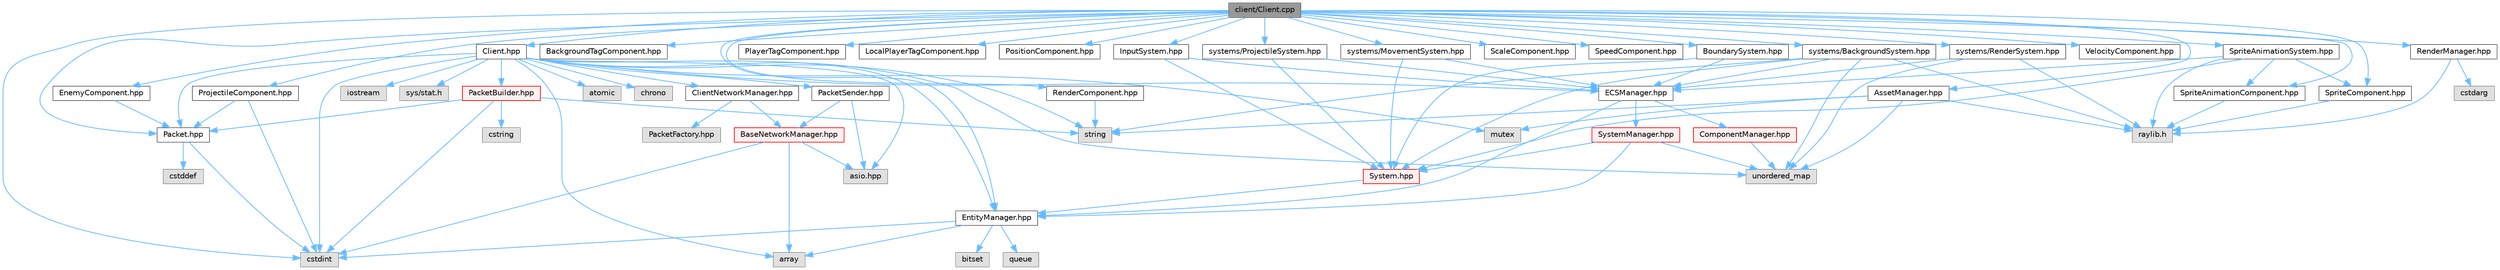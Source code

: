 digraph "client/Client.cpp"
{
 // LATEX_PDF_SIZE
  bgcolor="transparent";
  edge [fontname=Helvetica,fontsize=10,labelfontname=Helvetica,labelfontsize=10];
  node [fontname=Helvetica,fontsize=10,shape=box,height=0.2,width=0.4];
  Node1 [id="Node000001",label="client/Client.cpp",height=0.2,width=0.4,color="gray40", fillcolor="grey60", style="filled", fontcolor="black",tooltip=" "];
  Node1 -> Node2 [id="edge1_Node000001_Node000002",color="steelblue1",style="solid",tooltip=" "];
  Node2 [id="Node000002",label="Client.hpp",height=0.2,width=0.4,color="grey40", fillcolor="white", style="filled",URL="$_client_8hpp.html",tooltip=" "];
  Node2 -> Node3 [id="edge2_Node000002_Node000003",color="steelblue1",style="solid",tooltip=" "];
  Node3 [id="Node000003",label="EntityManager.hpp",height=0.2,width=0.4,color="grey40", fillcolor="white", style="filled",URL="$_entity_manager_8hpp.html",tooltip=" "];
  Node3 -> Node4 [id="edge3_Node000003_Node000004",color="steelblue1",style="solid",tooltip=" "];
  Node4 [id="Node000004",label="cstdint",height=0.2,width=0.4,color="grey60", fillcolor="#E0E0E0", style="filled",tooltip=" "];
  Node3 -> Node5 [id="edge4_Node000003_Node000005",color="steelblue1",style="solid",tooltip=" "];
  Node5 [id="Node000005",label="bitset",height=0.2,width=0.4,color="grey60", fillcolor="#E0E0E0", style="filled",tooltip=" "];
  Node3 -> Node6 [id="edge5_Node000003_Node000006",color="steelblue1",style="solid",tooltip=" "];
  Node6 [id="Node000006",label="queue",height=0.2,width=0.4,color="grey60", fillcolor="#E0E0E0", style="filled",tooltip=" "];
  Node3 -> Node7 [id="edge6_Node000003_Node000007",color="steelblue1",style="solid",tooltip=" "];
  Node7 [id="Node000007",label="array",height=0.2,width=0.4,color="grey60", fillcolor="#E0E0E0", style="filled",tooltip=" "];
  Node2 -> Node8 [id="edge7_Node000002_Node000008",color="steelblue1",style="solid",tooltip=" "];
  Node8 [id="Node000008",label="Packet.hpp",height=0.2,width=0.4,color="grey40", fillcolor="white", style="filled",URL="$_packet_8hpp.html",tooltip=" "];
  Node8 -> Node9 [id="edge8_Node000008_Node000009",color="steelblue1",style="solid",tooltip=" "];
  Node9 [id="Node000009",label="cstddef",height=0.2,width=0.4,color="grey60", fillcolor="#E0E0E0", style="filled",tooltip=" "];
  Node8 -> Node4 [id="edge9_Node000008_Node000004",color="steelblue1",style="solid",tooltip=" "];
  Node2 -> Node4 [id="edge10_Node000002_Node000004",color="steelblue1",style="solid",tooltip=" "];
  Node2 -> Node10 [id="edge11_Node000002_Node000010",color="steelblue1",style="solid",tooltip=" "];
  Node10 [id="Node000010",label="sys/stat.h",height=0.2,width=0.4,color="grey60", fillcolor="#E0E0E0", style="filled",tooltip=" "];
  Node2 -> Node11 [id="edge12_Node000002_Node000011",color="steelblue1",style="solid",tooltip=" "];
  Node11 [id="Node000011",label="unordered_map",height=0.2,width=0.4,color="grey60", fillcolor="#E0E0E0", style="filled",tooltip=" "];
  Node2 -> Node7 [id="edge13_Node000002_Node000007",color="steelblue1",style="solid",tooltip=" "];
  Node2 -> Node12 [id="edge14_Node000002_Node000012",color="steelblue1",style="solid",tooltip=" "];
  Node12 [id="Node000012",label="asio.hpp",height=0.2,width=0.4,color="grey60", fillcolor="#E0E0E0", style="filled",tooltip=" "];
  Node2 -> Node13 [id="edge15_Node000002_Node000013",color="steelblue1",style="solid",tooltip=" "];
  Node13 [id="Node000013",label="atomic",height=0.2,width=0.4,color="grey60", fillcolor="#E0E0E0", style="filled",tooltip=" "];
  Node2 -> Node14 [id="edge16_Node000002_Node000014",color="steelblue1",style="solid",tooltip=" "];
  Node14 [id="Node000014",label="chrono",height=0.2,width=0.4,color="grey60", fillcolor="#E0E0E0", style="filled",tooltip=" "];
  Node2 -> Node15 [id="edge17_Node000002_Node000015",color="steelblue1",style="solid",tooltip=" "];
  Node15 [id="Node000015",label="iostream",height=0.2,width=0.4,color="grey60", fillcolor="#E0E0E0", style="filled",tooltip=" "];
  Node2 -> Node16 [id="edge18_Node000002_Node000016",color="steelblue1",style="solid",tooltip=" "];
  Node16 [id="Node000016",label="mutex",height=0.2,width=0.4,color="grey60", fillcolor="#E0E0E0", style="filled",tooltip=" "];
  Node2 -> Node17 [id="edge19_Node000002_Node000017",color="steelblue1",style="solid",tooltip=" "];
  Node17 [id="Node000017",label="string",height=0.2,width=0.4,color="grey60", fillcolor="#E0E0E0", style="filled",tooltip=" "];
  Node2 -> Node18 [id="edge20_Node000002_Node000018",color="steelblue1",style="solid",tooltip=" "];
  Node18 [id="Node000018",label="ClientNetworkManager.hpp",height=0.2,width=0.4,color="grey40", fillcolor="white", style="filled",URL="$_client_network_manager_8hpp.html",tooltip=" "];
  Node18 -> Node19 [id="edge21_Node000018_Node000019",color="steelblue1",style="solid",tooltip=" "];
  Node19 [id="Node000019",label="BaseNetworkManager.hpp",height=0.2,width=0.4,color="red", fillcolor="#FFF0F0", style="filled",URL="$_base_network_manager_8hpp.html",tooltip=" "];
  Node19 -> Node12 [id="edge22_Node000019_Node000012",color="steelblue1",style="solid",tooltip=" "];
  Node19 -> Node7 [id="edge23_Node000019_Node000007",color="steelblue1",style="solid",tooltip=" "];
  Node19 -> Node4 [id="edge24_Node000019_Node000004",color="steelblue1",style="solid",tooltip=" "];
  Node18 -> Node22 [id="edge25_Node000018_Node000022",color="steelblue1",style="solid",tooltip=" "];
  Node22 [id="Node000022",label="PacketFactory.hpp",height=0.2,width=0.4,color="grey60", fillcolor="#E0E0E0", style="filled",tooltip=" "];
  Node2 -> Node23 [id="edge26_Node000002_Node000023",color="steelblue1",style="solid",tooltip=" "];
  Node23 [id="Node000023",label="ECSManager.hpp",height=0.2,width=0.4,color="grey40", fillcolor="white", style="filled",URL="$_e_c_s_manager_8hpp.html",tooltip=" "];
  Node23 -> Node3 [id="edge27_Node000023_Node000003",color="steelblue1",style="solid",tooltip=" "];
  Node23 -> Node24 [id="edge28_Node000023_Node000024",color="steelblue1",style="solid",tooltip=" "];
  Node24 [id="Node000024",label="ComponentManager.hpp",height=0.2,width=0.4,color="red", fillcolor="#FFF0F0", style="filled",URL="$_component_manager_8hpp.html",tooltip=" "];
  Node24 -> Node11 [id="edge29_Node000024_Node000011",color="steelblue1",style="solid",tooltip=" "];
  Node23 -> Node29 [id="edge30_Node000023_Node000029",color="steelblue1",style="solid",tooltip=" "];
  Node29 [id="Node000029",label="SystemManager.hpp",height=0.2,width=0.4,color="red", fillcolor="#FFF0F0", style="filled",URL="$_system_manager_8hpp.html",tooltip=" "];
  Node29 -> Node3 [id="edge31_Node000029_Node000003",color="steelblue1",style="solid",tooltip=" "];
  Node29 -> Node30 [id="edge32_Node000029_Node000030",color="steelblue1",style="solid",tooltip=" "];
  Node30 [id="Node000030",label="System.hpp",height=0.2,width=0.4,color="red", fillcolor="#FFF0F0", style="filled",URL="$_system_8hpp.html",tooltip=" "];
  Node30 -> Node3 [id="edge33_Node000030_Node000003",color="steelblue1",style="solid",tooltip=" "];
  Node29 -> Node11 [id="edge34_Node000029_Node000011",color="steelblue1",style="solid",tooltip=" "];
  Node2 -> Node32 [id="edge35_Node000002_Node000032",color="steelblue1",style="solid",tooltip=" "];
  Node32 [id="Node000032",label="PacketSender.hpp",height=0.2,width=0.4,color="grey40", fillcolor="white", style="filled",URL="$_packet_sender_8hpp.html",tooltip=" "];
  Node32 -> Node12 [id="edge36_Node000032_Node000012",color="steelblue1",style="solid",tooltip=" "];
  Node32 -> Node19 [id="edge37_Node000032_Node000019",color="steelblue1",style="solid",tooltip=" "];
  Node2 -> Node33 [id="edge38_Node000002_Node000033",color="steelblue1",style="solid",tooltip=" "];
  Node33 [id="Node000033",label="PacketBuilder.hpp",height=0.2,width=0.4,color="red", fillcolor="#FFF0F0", style="filled",URL="$_packet_builder_8hpp.html",tooltip=" "];
  Node33 -> Node4 [id="edge39_Node000033_Node000004",color="steelblue1",style="solid",tooltip=" "];
  Node33 -> Node34 [id="edge40_Node000033_Node000034",color="steelblue1",style="solid",tooltip=" "];
  Node34 [id="Node000034",label="cstring",height=0.2,width=0.4,color="grey60", fillcolor="#E0E0E0", style="filled",tooltip=" "];
  Node33 -> Node17 [id="edge41_Node000033_Node000017",color="steelblue1",style="solid",tooltip=" "];
  Node33 -> Node8 [id="edge42_Node000033_Node000008",color="steelblue1",style="solid",tooltip=" "];
  Node1 -> Node4 [id="edge43_Node000001_Node000004",color="steelblue1",style="solid",tooltip=" "];
  Node1 -> Node36 [id="edge44_Node000001_Node000036",color="steelblue1",style="solid",tooltip=" "];
  Node36 [id="Node000036",label="AssetManager.hpp",height=0.2,width=0.4,color="grey40", fillcolor="white", style="filled",URL="$_asset_manager_8hpp.html",tooltip=" "];
  Node36 -> Node17 [id="edge45_Node000036_Node000017",color="steelblue1",style="solid",tooltip=" "];
  Node36 -> Node11 [id="edge46_Node000036_Node000011",color="steelblue1",style="solid",tooltip=" "];
  Node36 -> Node16 [id="edge47_Node000036_Node000016",color="steelblue1",style="solid",tooltip=" "];
  Node36 -> Node37 [id="edge48_Node000036_Node000037",color="steelblue1",style="solid",tooltip=" "];
  Node37 [id="Node000037",label="raylib.h",height=0.2,width=0.4,color="grey60", fillcolor="#E0E0E0", style="filled",tooltip=" "];
  Node1 -> Node38 [id="edge49_Node000001_Node000038",color="steelblue1",style="solid",tooltip=" "];
  Node38 [id="Node000038",label="BackgroundTagComponent.hpp",height=0.2,width=0.4,color="grey40", fillcolor="white", style="filled",URL="$_background_tag_component_8hpp.html",tooltip=" "];
  Node1 -> Node39 [id="edge50_Node000001_Node000039",color="steelblue1",style="solid",tooltip=" "];
  Node39 [id="Node000039",label="BoundarySystem.hpp",height=0.2,width=0.4,color="grey40", fillcolor="white", style="filled",URL="$_boundary_system_8hpp.html",tooltip=" "];
  Node39 -> Node23 [id="edge51_Node000039_Node000023",color="steelblue1",style="solid",tooltip=" "];
  Node39 -> Node30 [id="edge52_Node000039_Node000030",color="steelblue1",style="solid",tooltip=" "];
  Node1 -> Node3 [id="edge53_Node000001_Node000003",color="steelblue1",style="solid",tooltip=" "];
  Node1 -> Node40 [id="edge54_Node000001_Node000040",color="steelblue1",style="solid",tooltip=" "];
  Node40 [id="Node000040",label="InputSystem.hpp",height=0.2,width=0.4,color="grey40", fillcolor="white", style="filled",URL="$_input_system_8hpp.html",tooltip=" "];
  Node40 -> Node23 [id="edge55_Node000040_Node000023",color="steelblue1",style="solid",tooltip=" "];
  Node40 -> Node30 [id="edge56_Node000040_Node000030",color="steelblue1",style="solid",tooltip=" "];
  Node1 -> Node41 [id="edge57_Node000001_Node000041",color="steelblue1",style="solid",tooltip=" "];
  Node41 [id="Node000041",label="PlayerTagComponent.hpp",height=0.2,width=0.4,color="grey40", fillcolor="white", style="filled",URL="$_player_tag_component_8hpp.html",tooltip=" "];
  Node1 -> Node42 [id="edge58_Node000001_Node000042",color="steelblue1",style="solid",tooltip=" "];
  Node42 [id="Node000042",label="LocalPlayerTagComponent.hpp",height=0.2,width=0.4,color="grey40", fillcolor="white", style="filled",URL="$_local_player_tag_component_8hpp.html",tooltip=" "];
  Node1 -> Node43 [id="edge59_Node000001_Node000043",color="steelblue1",style="solid",tooltip=" "];
  Node43 [id="Node000043",label="PositionComponent.hpp",height=0.2,width=0.4,color="grey40", fillcolor="white", style="filled",URL="$_position_component_8hpp.html",tooltip=" "];
  Node1 -> Node44 [id="edge60_Node000001_Node000044",color="steelblue1",style="solid",tooltip=" "];
  Node44 [id="Node000044",label="ProjectileComponent.hpp",height=0.2,width=0.4,color="grey40", fillcolor="white", style="filled",URL="$_projectile_component_8hpp.html",tooltip=" "];
  Node44 -> Node4 [id="edge61_Node000044_Node000004",color="steelblue1",style="solid",tooltip=" "];
  Node44 -> Node8 [id="edge62_Node000044_Node000008",color="steelblue1",style="solid",tooltip=" "];
  Node1 -> Node45 [id="edge63_Node000001_Node000045",color="steelblue1",style="solid",tooltip=" "];
  Node45 [id="Node000045",label="RenderComponent.hpp",height=0.2,width=0.4,color="grey40", fillcolor="white", style="filled",URL="$_render_component_8hpp.html",tooltip=" "];
  Node45 -> Node17 [id="edge64_Node000045_Node000017",color="steelblue1",style="solid",tooltip=" "];
  Node1 -> Node46 [id="edge65_Node000001_Node000046",color="steelblue1",style="solid",tooltip=" "];
  Node46 [id="Node000046",label="RenderManager.hpp",height=0.2,width=0.4,color="grey40", fillcolor="white", style="filled",URL="$_render_manager_8hpp.html",tooltip=" "];
  Node46 -> Node47 [id="edge66_Node000046_Node000047",color="steelblue1",style="solid",tooltip=" "];
  Node47 [id="Node000047",label="cstdarg",height=0.2,width=0.4,color="grey60", fillcolor="#E0E0E0", style="filled",tooltip=" "];
  Node46 -> Node37 [id="edge67_Node000046_Node000037",color="steelblue1",style="solid",tooltip=" "];
  Node1 -> Node48 [id="edge68_Node000001_Node000048",color="steelblue1",style="solid",tooltip=" "];
  Node48 [id="Node000048",label="ScaleComponent.hpp",height=0.2,width=0.4,color="grey40", fillcolor="white", style="filled",URL="$_scale_component_8hpp.html",tooltip=" "];
  Node1 -> Node49 [id="edge69_Node000001_Node000049",color="steelblue1",style="solid",tooltip=" "];
  Node49 [id="Node000049",label="SpeedComponent.hpp",height=0.2,width=0.4,color="grey40", fillcolor="white", style="filled",URL="$_speed_component_8hpp.html",tooltip=" "];
  Node1 -> Node50 [id="edge70_Node000001_Node000050",color="steelblue1",style="solid",tooltip=" "];
  Node50 [id="Node000050",label="SpriteAnimationComponent.hpp",height=0.2,width=0.4,color="grey40", fillcolor="white", style="filled",URL="$_sprite_animation_component_8hpp.html",tooltip=" "];
  Node50 -> Node37 [id="edge71_Node000050_Node000037",color="steelblue1",style="solid",tooltip=" "];
  Node1 -> Node51 [id="edge72_Node000001_Node000051",color="steelblue1",style="solid",tooltip=" "];
  Node51 [id="Node000051",label="SpriteAnimationSystem.hpp",height=0.2,width=0.4,color="grey40", fillcolor="white", style="filled",URL="$_sprite_animation_system_8hpp.html",tooltip=" "];
  Node51 -> Node23 [id="edge73_Node000051_Node000023",color="steelblue1",style="solid",tooltip=" "];
  Node51 -> Node50 [id="edge74_Node000051_Node000050",color="steelblue1",style="solid",tooltip=" "];
  Node51 -> Node52 [id="edge75_Node000051_Node000052",color="steelblue1",style="solid",tooltip=" "];
  Node52 [id="Node000052",label="SpriteComponent.hpp",height=0.2,width=0.4,color="grey40", fillcolor="white", style="filled",URL="$_sprite_component_8hpp.html",tooltip=" "];
  Node52 -> Node37 [id="edge76_Node000052_Node000037",color="steelblue1",style="solid",tooltip=" "];
  Node51 -> Node30 [id="edge77_Node000051_Node000030",color="steelblue1",style="solid",tooltip=" "];
  Node51 -> Node37 [id="edge78_Node000051_Node000037",color="steelblue1",style="solid",tooltip=" "];
  Node1 -> Node52 [id="edge79_Node000001_Node000052",color="steelblue1",style="solid",tooltip=" "];
  Node1 -> Node53 [id="edge80_Node000001_Node000053",color="steelblue1",style="solid",tooltip=" "];
  Node53 [id="Node000053",label="VelocityComponent.hpp",height=0.2,width=0.4,color="grey40", fillcolor="white", style="filled",URL="$_velocity_component_8hpp.html",tooltip=" "];
  Node1 -> Node54 [id="edge81_Node000001_Node000054",color="steelblue1",style="solid",tooltip=" "];
  Node54 [id="Node000054",label="systems/BackgroundSystem.hpp",height=0.2,width=0.4,color="grey40", fillcolor="white", style="filled",URL="$_background_system_8hpp.html",tooltip=" "];
  Node54 -> Node17 [id="edge82_Node000054_Node000017",color="steelblue1",style="solid",tooltip=" "];
  Node54 -> Node11 [id="edge83_Node000054_Node000011",color="steelblue1",style="solid",tooltip=" "];
  Node54 -> Node23 [id="edge84_Node000054_Node000023",color="steelblue1",style="solid",tooltip=" "];
  Node54 -> Node30 [id="edge85_Node000054_Node000030",color="steelblue1",style="solid",tooltip=" "];
  Node54 -> Node37 [id="edge86_Node000054_Node000037",color="steelblue1",style="solid",tooltip=" "];
  Node1 -> Node55 [id="edge87_Node000001_Node000055",color="steelblue1",style="solid",tooltip=" "];
  Node55 [id="Node000055",label="systems/MovementSystem.hpp",height=0.2,width=0.4,color="grey40", fillcolor="white", style="filled",URL="$_movement_system_8hpp.html",tooltip=" "];
  Node55 -> Node23 [id="edge88_Node000055_Node000023",color="steelblue1",style="solid",tooltip=" "];
  Node55 -> Node30 [id="edge89_Node000055_Node000030",color="steelblue1",style="solid",tooltip=" "];
  Node1 -> Node56 [id="edge90_Node000001_Node000056",color="steelblue1",style="solid",tooltip=" "];
  Node56 [id="Node000056",label="systems/ProjectileSystem.hpp",height=0.2,width=0.4,color="grey40", fillcolor="white", style="filled",URL="$_projectile_system_8hpp.html",tooltip=" "];
  Node56 -> Node23 [id="edge91_Node000056_Node000023",color="steelblue1",style="solid",tooltip=" "];
  Node56 -> Node30 [id="edge92_Node000056_Node000030",color="steelblue1",style="solid",tooltip=" "];
  Node1 -> Node57 [id="edge93_Node000001_Node000057",color="steelblue1",style="solid",tooltip=" "];
  Node57 [id="Node000057",label="systems/RenderSystem.hpp",height=0.2,width=0.4,color="grey40", fillcolor="white", style="filled",URL="$_render_system_8hpp.html",tooltip=" "];
  Node57 -> Node11 [id="edge94_Node000057_Node000011",color="steelblue1",style="solid",tooltip=" "];
  Node57 -> Node23 [id="edge95_Node000057_Node000023",color="steelblue1",style="solid",tooltip=" "];
  Node57 -> Node37 [id="edge96_Node000057_Node000037",color="steelblue1",style="solid",tooltip=" "];
  Node1 -> Node58 [id="edge97_Node000001_Node000058",color="steelblue1",style="solid",tooltip=" "];
  Node58 [id="Node000058",label="EnemyComponent.hpp",height=0.2,width=0.4,color="grey40", fillcolor="white", style="filled",URL="$_enemy_component_8hpp.html",tooltip=" "];
  Node58 -> Node8 [id="edge98_Node000058_Node000008",color="steelblue1",style="solid",tooltip=" "];
  Node1 -> Node8 [id="edge99_Node000001_Node000008",color="steelblue1",style="solid",tooltip=" "];
}
